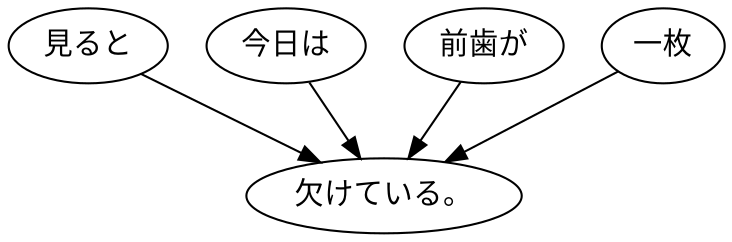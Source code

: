 digraph graph401 {
	node0 [label="見ると"];
	node1 [label="今日は"];
	node2 [label="前歯が"];
	node3 [label="一枚"];
	node4 [label="欠けている。"];
	node0 -> node4;
	node1 -> node4;
	node2 -> node4;
	node3 -> node4;
}
